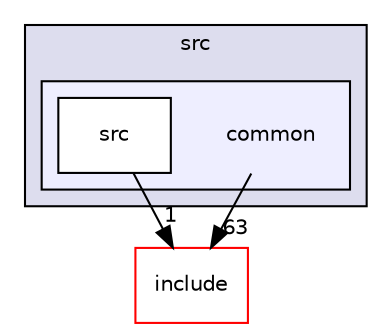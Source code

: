 digraph "common" {
  compound=true
  node [ fontsize="10", fontname="Helvetica"];
  edge [ labelfontsize="10", labelfontname="Helvetica"];
  subgraph clusterdir_68267d1309a1af8e8297ef4c3efbcdba {
    graph [ bgcolor="#ddddee", pencolor="black", label="src" fontname="Helvetica", fontsize="10", URL="dir_68267d1309a1af8e8297ef4c3efbcdba.html"]
  subgraph clusterdir_fdedb0aba14d44ce9d99bc100e026e6a {
    graph [ bgcolor="#eeeeff", pencolor="black", label="" URL="dir_fdedb0aba14d44ce9d99bc100e026e6a.html"];
    dir_fdedb0aba14d44ce9d99bc100e026e6a [shape=plaintext label="common"];
    dir_93d6226967e8e187d15fc6a8b74b4a3e [shape=box label="src" color="black" fillcolor="white" style="filled" URL="dir_93d6226967e8e187d15fc6a8b74b4a3e.html"];
  }
  }
  dir_d44c64559bbebec7f509842c48db8b23 [shape=box label="include" fillcolor="white" style="filled" color="red" URL="dir_d44c64559bbebec7f509842c48db8b23.html"];
  dir_fdedb0aba14d44ce9d99bc100e026e6a->dir_d44c64559bbebec7f509842c48db8b23 [headlabel="63", labeldistance=1.5 headhref="dir_000005_000002.html"];
  dir_93d6226967e8e187d15fc6a8b74b4a3e->dir_d44c64559bbebec7f509842c48db8b23 [headlabel="1", labeldistance=1.5 headhref="dir_000018_000002.html"];
}
